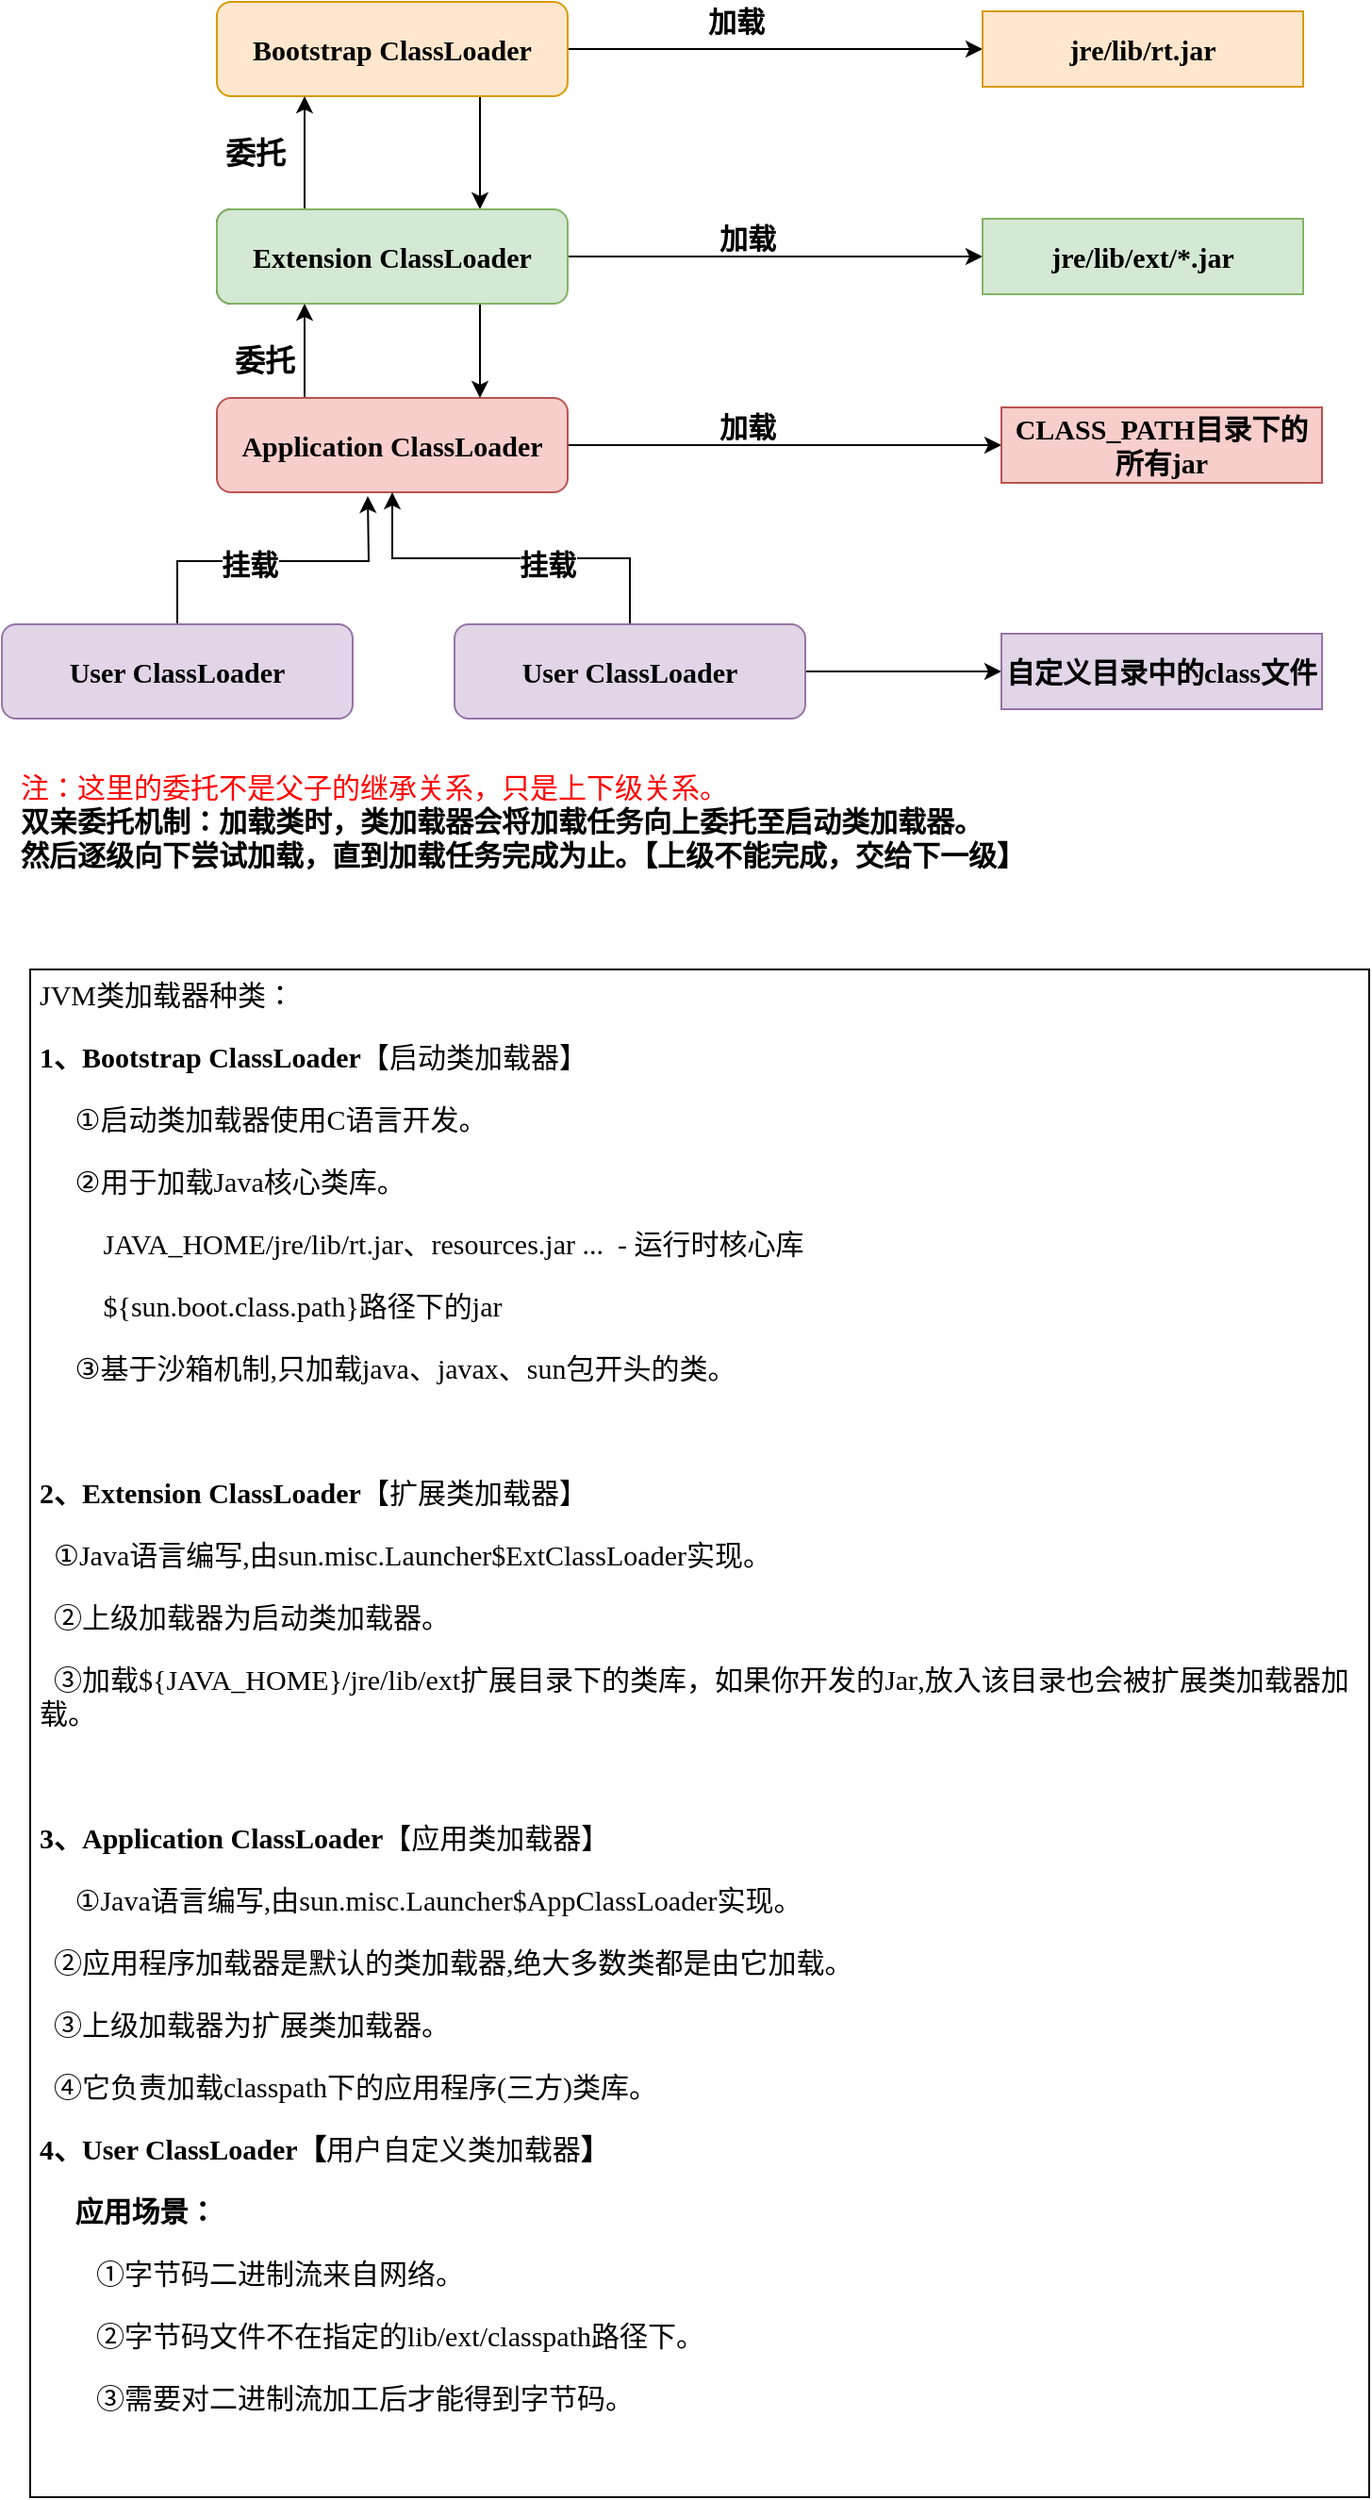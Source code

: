 <mxfile version="13.6.9" type="device"><diagram id="pPdeysdF3Utoo2MO5It4" name="Page-1"><mxGraphModel dx="1422" dy="762" grid="0" gridSize="10" guides="1" tooltips="1" connect="1" arrows="1" fold="1" page="1" pageScale="1" pageWidth="827" pageHeight="1169" background="none" math="0" shadow="0"><root><mxCell id="0"/><mxCell id="1" parent="0"/><mxCell id="rxl3raSS9EBRXMvnIeBk-2" value="Extenssion ClassLoader" style="rounded=1;whiteSpace=wrap;html=1;" vertex="1" parent="1"><mxGeometry x="200" y="139" width="156" height="50" as="geometry"/></mxCell><mxCell id="rxl3raSS9EBRXMvnIeBk-18" style="edgeStyle=orthogonalEdgeStyle;rounded=0;orthogonalLoop=1;jettySize=auto;html=1;exitX=0.25;exitY=0;exitDx=0;exitDy=0;entryX=0.25;entryY=1;entryDx=0;entryDy=0;fontFamily=Times New Roman;fontSize=15;" edge="1" parent="1" source="rxl3raSS9EBRXMvnIeBk-3" target="rxl3raSS9EBRXMvnIeBk-12"><mxGeometry relative="1" as="geometry"/></mxCell><mxCell id="rxl3raSS9EBRXMvnIeBk-31" style="edgeStyle=none;rounded=0;orthogonalLoop=1;jettySize=auto;html=1;exitX=1;exitY=0.5;exitDx=0;exitDy=0;entryX=0;entryY=0.5;entryDx=0;entryDy=0;fontFamily=楷体;fontSize=15;" edge="1" parent="1" source="rxl3raSS9EBRXMvnIeBk-3" target="rxl3raSS9EBRXMvnIeBk-26"><mxGeometry relative="1" as="geometry"/></mxCell><mxCell id="rxl3raSS9EBRXMvnIeBk-3" value="Application ClassLoader" style="rounded=1;whiteSpace=wrap;html=1;fontSize=15;fontFamily=Times New Roman;fontStyle=1;fillColor=#f8cecc;strokeColor=#b85450;" vertex="1" parent="1"><mxGeometry x="200" y="239" width="186" height="50" as="geometry"/></mxCell><mxCell id="rxl3raSS9EBRXMvnIeBk-9" value="委托" style="text;html=1;align=center;verticalAlign=middle;resizable=0;points=[];autosize=1;fontSize=16;fontFamily=楷体;fontStyle=1" vertex="1" parent="1"><mxGeometry x="200" y="209" width="50" height="20" as="geometry"/></mxCell><mxCell id="rxl3raSS9EBRXMvnIeBk-10" value="委托" style="text;html=1;align=center;verticalAlign=middle;resizable=0;points=[];autosize=1;fontSize=16;fontFamily=楷体;fontStyle=1" vertex="1" parent="1"><mxGeometry x="195" y="99" width="50" height="20" as="geometry"/></mxCell><mxCell id="rxl3raSS9EBRXMvnIeBk-16" style="edgeStyle=orthogonalEdgeStyle;rounded=0;orthogonalLoop=1;jettySize=auto;html=1;exitX=0.75;exitY=1;exitDx=0;exitDy=0;entryX=0.75;entryY=0;entryDx=0;entryDy=0;fontFamily=Times New Roman;fontSize=15;" edge="1" parent="1" source="rxl3raSS9EBRXMvnIeBk-11" target="rxl3raSS9EBRXMvnIeBk-12"><mxGeometry relative="1" as="geometry"/></mxCell><mxCell id="rxl3raSS9EBRXMvnIeBk-29" style="edgeStyle=none;rounded=0;orthogonalLoop=1;jettySize=auto;html=1;exitX=1;exitY=0.5;exitDx=0;exitDy=0;entryX=0;entryY=0.5;entryDx=0;entryDy=0;fontFamily=楷体;fontSize=15;" edge="1" parent="1" source="rxl3raSS9EBRXMvnIeBk-11" target="rxl3raSS9EBRXMvnIeBk-24"><mxGeometry relative="1" as="geometry"/></mxCell><mxCell id="rxl3raSS9EBRXMvnIeBk-11" value="Bootstrap ClassLoader" style="rounded=1;whiteSpace=wrap;html=1;fontFamily=Times New Roman;fontSize=15;fontStyle=1;fillColor=#ffe6cc;strokeColor=#d79b00;" vertex="1" parent="1"><mxGeometry x="200" y="29" width="186" height="50" as="geometry"/></mxCell><mxCell id="rxl3raSS9EBRXMvnIeBk-15" style="edgeStyle=orthogonalEdgeStyle;rounded=0;orthogonalLoop=1;jettySize=auto;html=1;exitX=0.25;exitY=0;exitDx=0;exitDy=0;entryX=0.25;entryY=1;entryDx=0;entryDy=0;fontFamily=Times New Roman;fontSize=15;" edge="1" parent="1" source="rxl3raSS9EBRXMvnIeBk-12" target="rxl3raSS9EBRXMvnIeBk-11"><mxGeometry relative="1" as="geometry"/></mxCell><mxCell id="rxl3raSS9EBRXMvnIeBk-19" style="edgeStyle=orthogonalEdgeStyle;rounded=0;orthogonalLoop=1;jettySize=auto;html=1;exitX=0.75;exitY=1;exitDx=0;exitDy=0;entryX=0.75;entryY=0;entryDx=0;entryDy=0;fontFamily=Times New Roman;fontSize=15;" edge="1" parent="1" source="rxl3raSS9EBRXMvnIeBk-12" target="rxl3raSS9EBRXMvnIeBk-3"><mxGeometry relative="1" as="geometry"/></mxCell><mxCell id="rxl3raSS9EBRXMvnIeBk-30" style="edgeStyle=none;rounded=0;orthogonalLoop=1;jettySize=auto;html=1;exitX=1;exitY=0.5;exitDx=0;exitDy=0;entryX=0;entryY=0.5;entryDx=0;entryDy=0;fontFamily=楷体;fontSize=15;" edge="1" parent="1" source="rxl3raSS9EBRXMvnIeBk-12" target="rxl3raSS9EBRXMvnIeBk-25"><mxGeometry relative="1" as="geometry"/></mxCell><mxCell id="rxl3raSS9EBRXMvnIeBk-12" value="Extension ClassLoader" style="rounded=1;whiteSpace=wrap;html=1;fontFamily=Times New Roman;fontSize=15;fontStyle=1;fillColor=#d5e8d4;strokeColor=#82b366;" vertex="1" parent="1"><mxGeometry x="200" y="139" width="186" height="50" as="geometry"/></mxCell><mxCell id="rxl3raSS9EBRXMvnIeBk-22" style="edgeStyle=orthogonalEdgeStyle;rounded=0;orthogonalLoop=1;jettySize=auto;html=1;exitX=0.5;exitY=0;exitDx=0;exitDy=0;fontFamily=Times New Roman;fontSize=15;" edge="1" parent="1" source="rxl3raSS9EBRXMvnIeBk-20"><mxGeometry relative="1" as="geometry"><mxPoint x="280" y="291" as="targetPoint"/></mxGeometry></mxCell><mxCell id="rxl3raSS9EBRXMvnIeBk-37" value="挂载" style="edgeLabel;html=1;align=center;verticalAlign=middle;resizable=0;points=[];fontSize=15;fontFamily=楷体;fontStyle=1" vertex="1" connectable="0" parent="rxl3raSS9EBRXMvnIeBk-22"><mxGeometry x="-0.16" y="-1" relative="1" as="geometry"><mxPoint as="offset"/></mxGeometry></mxCell><mxCell id="rxl3raSS9EBRXMvnIeBk-20" value="User ClassLoader" style="rounded=1;whiteSpace=wrap;html=1;fontSize=15;fontFamily=Times New Roman;fontStyle=1;align=center;fillColor=#e1d5e7;strokeColor=#9673a6;" vertex="1" parent="1"><mxGeometry x="86" y="359" width="186" height="50" as="geometry"/></mxCell><mxCell id="rxl3raSS9EBRXMvnIeBk-23" style="edgeStyle=orthogonalEdgeStyle;rounded=0;orthogonalLoop=1;jettySize=auto;html=1;exitX=0.5;exitY=0;exitDx=0;exitDy=0;fontFamily=Times New Roman;fontSize=15;entryX=0.5;entryY=1;entryDx=0;entryDy=0;" edge="1" parent="1" source="rxl3raSS9EBRXMvnIeBk-21" target="rxl3raSS9EBRXMvnIeBk-3"><mxGeometry relative="1" as="geometry"><mxPoint x="296" y="299" as="targetPoint"/></mxGeometry></mxCell><mxCell id="rxl3raSS9EBRXMvnIeBk-34" value="挂载" style="edgeLabel;html=1;align=center;verticalAlign=middle;resizable=0;points=[];fontSize=15;fontFamily=楷体;fontStyle=1" vertex="1" connectable="0" parent="rxl3raSS9EBRXMvnIeBk-23"><mxGeometry x="-0.194" y="3" relative="1" as="geometry"><mxPoint as="offset"/></mxGeometry></mxCell><mxCell id="rxl3raSS9EBRXMvnIeBk-32" style="edgeStyle=none;rounded=0;orthogonalLoop=1;jettySize=auto;html=1;exitX=1;exitY=0.5;exitDx=0;exitDy=0;entryX=0;entryY=0.5;entryDx=0;entryDy=0;fontFamily=楷体;fontSize=15;" edge="1" parent="1" source="rxl3raSS9EBRXMvnIeBk-21" target="rxl3raSS9EBRXMvnIeBk-27"><mxGeometry relative="1" as="geometry"/></mxCell><mxCell id="rxl3raSS9EBRXMvnIeBk-21" value="User ClassLoader" style="rounded=1;whiteSpace=wrap;html=1;fontSize=15;fontFamily=Times New Roman;fontStyle=1;align=center;fillColor=#e1d5e7;strokeColor=#9673a6;" vertex="1" parent="1"><mxGeometry x="326" y="359" width="186" height="50" as="geometry"/></mxCell><mxCell id="rxl3raSS9EBRXMvnIeBk-24" value="jre/lib/rt.jar" style="rounded=0;whiteSpace=wrap;html=1;fontFamily=Times New Roman;fontSize=15;align=center;fontStyle=1;fillColor=#ffe6cc;strokeColor=#d79b00;" vertex="1" parent="1"><mxGeometry x="606" y="34" width="170" height="40" as="geometry"/></mxCell><mxCell id="rxl3raSS9EBRXMvnIeBk-25" value="jre/lib/ext/*.jar" style="rounded=0;whiteSpace=wrap;html=1;fontFamily=Times New Roman;fontSize=15;align=center;fontStyle=1;fillColor=#d5e8d4;strokeColor=#82b366;" vertex="1" parent="1"><mxGeometry x="606" y="144" width="170" height="40" as="geometry"/></mxCell><mxCell id="rxl3raSS9EBRXMvnIeBk-26" value="CLASS_PATH&lt;font face=&quot;楷体&quot;&gt;目录下的所有&lt;/font&gt;jar" style="rounded=0;whiteSpace=wrap;html=1;fontFamily=Times New Roman;fontSize=15;align=center;fontStyle=1;fillColor=#f8cecc;strokeColor=#b85450;" vertex="1" parent="1"><mxGeometry x="616" y="244" width="170" height="40" as="geometry"/></mxCell><mxCell id="rxl3raSS9EBRXMvnIeBk-27" value="自定义目录中的&lt;font face=&quot;Times New Roman&quot;&gt;class&lt;/font&gt;文件" style="rounded=0;whiteSpace=wrap;html=1;fontFamily=楷体;fontSize=15;align=center;fontStyle=1;fillColor=#e1d5e7;strokeColor=#9673a6;" vertex="1" parent="1"><mxGeometry x="616" y="364" width="170" height="40" as="geometry"/></mxCell><mxCell id="rxl3raSS9EBRXMvnIeBk-33" value="加载" style="text;html=1;align=center;verticalAlign=middle;resizable=0;points=[];autosize=1;fontSize=15;fontFamily=楷体;fontStyle=1" vertex="1" parent="1"><mxGeometry x="450" y="29" width="50" height="20" as="geometry"/></mxCell><mxCell id="rxl3raSS9EBRXMvnIeBk-35" value="加载" style="text;html=1;align=center;verticalAlign=middle;resizable=0;points=[];autosize=1;fontSize=15;fontFamily=楷体;fontStyle=1" vertex="1" parent="1"><mxGeometry x="456" y="144" width="50" height="20" as="geometry"/></mxCell><mxCell id="rxl3raSS9EBRXMvnIeBk-36" value="加载" style="text;html=1;align=center;verticalAlign=middle;resizable=0;points=[];autosize=1;fontSize=15;fontFamily=楷体;fontStyle=1" vertex="1" parent="1"><mxGeometry x="456" y="244" width="50" height="20" as="geometry"/></mxCell><mxCell id="rxl3raSS9EBRXMvnIeBk-39" value="&lt;p&gt;&lt;span style=&quot;font-size: 15px&quot;&gt;&lt;font face=&quot;Times New Roman&quot;&gt;JVM&lt;/font&gt;类加载器种类：&lt;/span&gt;&lt;/p&gt;&lt;p&gt;&lt;span style=&quot;font-size: 15px&quot;&gt;&lt;font face=&quot;Times New Roman&quot;&gt;&lt;b&gt;1、Bootstrap ClassLoader&lt;/b&gt;【&lt;/font&gt;启动类加载器&lt;font face=&quot;Times New Roman&quot; style=&quot;font-weight: 400&quot;&gt;】&lt;/font&gt;&lt;/span&gt;&lt;/p&gt;&lt;p&gt;&lt;span style=&quot;font-size: 15px ; font-weight: 400&quot;&gt;&lt;font face=&quot;Times New Roman&quot;&gt;&amp;nbsp; &amp;nbsp; &amp;nbsp;①&lt;/font&gt;&lt;/span&gt;启动类加载器使用&lt;font face=&quot;Times New Roman&quot;&gt;C&lt;/font&gt;语言开发。&lt;/p&gt;&lt;p&gt;&lt;font face=&quot;Times New Roman&quot;&gt;&amp;nbsp; &amp;nbsp; &amp;nbsp;②&lt;/font&gt;用于加载&lt;font face=&quot;Times New Roman&quot;&gt;Java&lt;/font&gt;核心类库。&lt;/p&gt;&lt;p&gt;&lt;font face=&quot;Times New Roman&quot;&gt;&amp;nbsp; &amp;nbsp; &amp;nbsp; &amp;nbsp; &amp;nbsp;JAVA_HOME/jre/lib/rt.jar、resources.jar ...&amp;nbsp; - &lt;/font&gt;运行时核心库&lt;/p&gt;&lt;p&gt;&lt;font face=&quot;Times New Roman&quot;&gt;&amp;nbsp; &amp;nbsp; &amp;nbsp; &amp;nbsp; &amp;nbsp;${sun.boot.class.path}&lt;/font&gt;路径下的&lt;font face=&quot;Times New Roman&quot;&gt;jar&lt;/font&gt;&lt;/p&gt;&lt;p&gt;&lt;font face=&quot;Times New Roman&quot;&gt;&amp;nbsp; &amp;nbsp; &amp;nbsp;③&lt;/font&gt;基于沙箱机制,只加载&lt;font face=&quot;Times New Roman&quot;&gt;java、javax、sun&lt;/font&gt;包开头的类。&lt;/p&gt;&lt;p&gt;&lt;br&gt;&lt;/p&gt;&lt;p&gt;&lt;font face=&quot;Times New Roman&quot;&gt;&lt;b&gt;2、Extension ClassLoader&lt;/b&gt;【&lt;/font&gt;扩展类加载器&lt;font face=&quot;Times New Roman&quot;&gt;】&lt;/font&gt;&lt;/p&gt;&lt;p&gt;&amp;nbsp; ①&lt;font face=&quot;Times New Roman&quot;&gt;Java&lt;/font&gt;语言编写,由&lt;font face=&quot;Times New Roman&quot;&gt;sun.misc.Launcher$ExtClassLoader&lt;/font&gt;实现。&lt;/p&gt;&lt;p&gt;&amp;nbsp; ②上级加载器为启动类加载器。&lt;/p&gt;&lt;p&gt;&amp;nbsp; ③加载&lt;font face=&quot;Times New Roman&quot;&gt;${JAVA_HOME}/jre/lib/ext&lt;/font&gt;扩展目录下的类库，&lt;span&gt;如果你开发的&lt;font face=&quot;Times New Roman&quot;&gt;Jar&lt;/font&gt;,放入该目录也会被扩展类加载器加载。&lt;/span&gt;&lt;/p&gt;&lt;div&gt;&lt;br&gt;&lt;/div&gt;&lt;p&gt;&lt;font face=&quot;Times New Roman&quot;&gt;&lt;b&gt;3、Application ClassLoader&lt;/b&gt;【&lt;/font&gt;应用类加载器&lt;font face=&quot;Times New Roman&quot;&gt;】&lt;/font&gt;&lt;/p&gt;&lt;p&gt;&lt;font face=&quot;Times New Roman&quot;&gt;&amp;nbsp; &amp;nbsp; &amp;nbsp;&lt;/font&gt;①&lt;font face=&quot;Times New Roman&quot;&gt;Java&lt;/font&gt;语言编写,由&lt;font face=&quot;Times New Roman&quot;&gt;sun.misc.Launcher$AppClassLoader&lt;/font&gt;实现。&lt;/p&gt;&lt;p&gt;&amp;nbsp; ②应用程序加载器是默认的类加载器,绝大多数类都是由它加载。&lt;/p&gt;&lt;p&gt;&amp;nbsp; ③上级加载器为扩展类加载器。&lt;/p&gt;&lt;p&gt;&lt;/p&gt;&lt;p&gt;&amp;nbsp; ④它负责加载&lt;font face=&quot;Times New Roman&quot;&gt;classpath&lt;/font&gt;下的应用程序(三方)类库。&lt;/p&gt;&lt;p&gt;&lt;font face=&quot;Times New Roman&quot; style=&quot;font-weight: bold&quot;&gt;4、User ClassLoader【&lt;/font&gt;用户自定义类加载器&lt;font face=&quot;Times New Roman&quot; style=&quot;font-weight: bold&quot;&gt;】&lt;/font&gt;&lt;/p&gt;&lt;p&gt;&lt;font style=&quot;font-weight: bold&quot;&gt;&amp;nbsp; &amp;nbsp; &amp;nbsp;应用场景：&lt;/font&gt;&lt;/p&gt;&lt;p&gt;&lt;b&gt;&amp;nbsp; &amp;nbsp; &amp;nbsp; &amp;nbsp; &lt;/b&gt;①字节码二进制流来自网络。&lt;/p&gt;&lt;p&gt;&amp;nbsp; &amp;nbsp; &amp;nbsp; &amp;nbsp; ②字节码文件不在指定的&lt;font face=&quot;Times New Roman&quot;&gt;lib/ext/classpath&lt;/font&gt;路径下。&lt;/p&gt;&lt;p&gt;&lt;font&gt;&lt;/font&gt;&lt;/p&gt;&lt;p&gt;&amp;nbsp; &amp;nbsp; &amp;nbsp; &amp;nbsp; ③需要对二进制流加工后才能得到字节码。&lt;/p&gt;&lt;p&gt;&lt;font face=&quot;Times New Roman&quot; style=&quot;font-weight: bold&quot;&gt;&lt;br&gt;&lt;/font&gt;&lt;/p&gt;&lt;p&gt;&lt;font face=&quot;Times New Roman&quot; style=&quot;font-weight: bold&quot;&gt;&lt;br&gt;&lt;/font&gt;&lt;/p&gt;" style="text;html=1;fillColor=none;spacing=5;spacingTop=-20;whiteSpace=wrap;overflow=hidden;rounded=0;fontFamily=楷体;fontSize=15;align=left;verticalAlign=top;strokeColor=#000000;" vertex="1" parent="1"><mxGeometry x="101" y="542" width="710" height="810" as="geometry"/></mxCell><mxCell id="rxl3raSS9EBRXMvnIeBk-40" value="注：这里的委托不是父子的继承关系，只是上下级关系。&lt;br&gt;&lt;b&gt;&lt;font color=&quot;#000000&quot;&gt;双亲委托机制：加载类时，类加载器会将加载任务向上委托至启动类加载器。&lt;br&gt;然后逐级向下尝试加载，直到加载任务完成为止。【上级不能完成，交给下一级】&lt;/font&gt;&lt;/b&gt;" style="text;html=1;strokeColor=none;fillColor=none;align=left;verticalAlign=top;whiteSpace=wrap;rounded=0;fontFamily=楷体;fontSize=15;fontColor=#FF0000;" vertex="1" parent="1"><mxGeometry x="94" y="430" width="676" height="76" as="geometry"/></mxCell></root></mxGraphModel></diagram></mxfile>